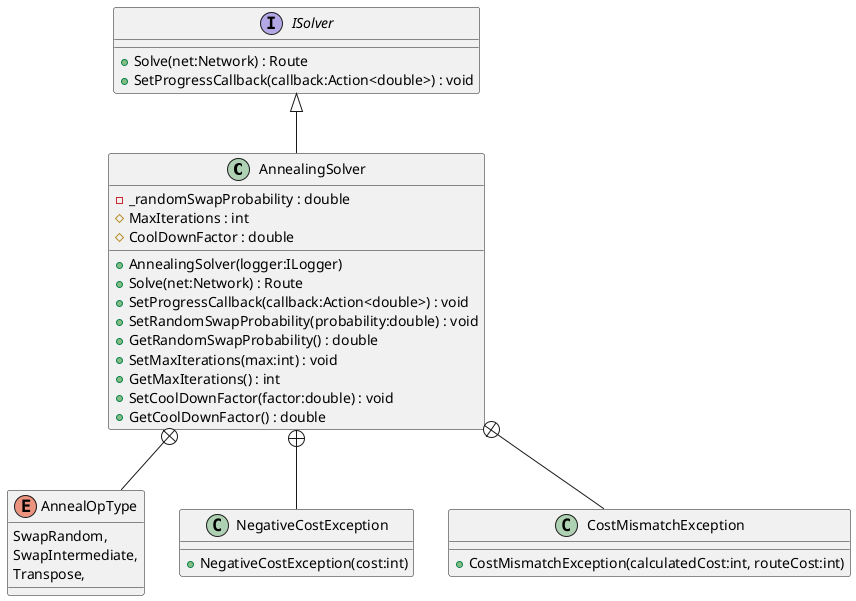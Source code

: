 @startuml
class AnnealingSolver {
    - _randomSwapProbability : double
    # MaxIterations : int
    # CoolDownFactor : double
    + AnnealingSolver(logger:ILogger)
    + Solve(net:Network) : Route
    + SetProgressCallback(callback:Action<double>) : void
    + SetRandomSwapProbability(probability:double) : void
    + GetRandomSwapProbability() : double
    + SetMaxIterations(max:int) : void
    + GetMaxIterations() : int
    + SetCoolDownFactor(factor:double) : void
    + GetCoolDownFactor() : double
}
enum AnnealOpType {
    SwapRandom,
    SwapIntermediate,
    Transpose,
}
class NegativeCostException {
    + NegativeCostException(cost:int)
}
class CostMismatchException {
    + CostMismatchException(calculatedCost:int, routeCost:int)
}
interface ISolver {
    + Solve(net:Network) : Route
    + SetProgressCallback(callback:Action<double>) : void
}
ISolver <|-- AnnealingSolver
AnnealingSolver +-- AnnealOpType
AnnealingSolver +-- NegativeCostException
AnnealingSolver +-- CostMismatchException
@enduml
